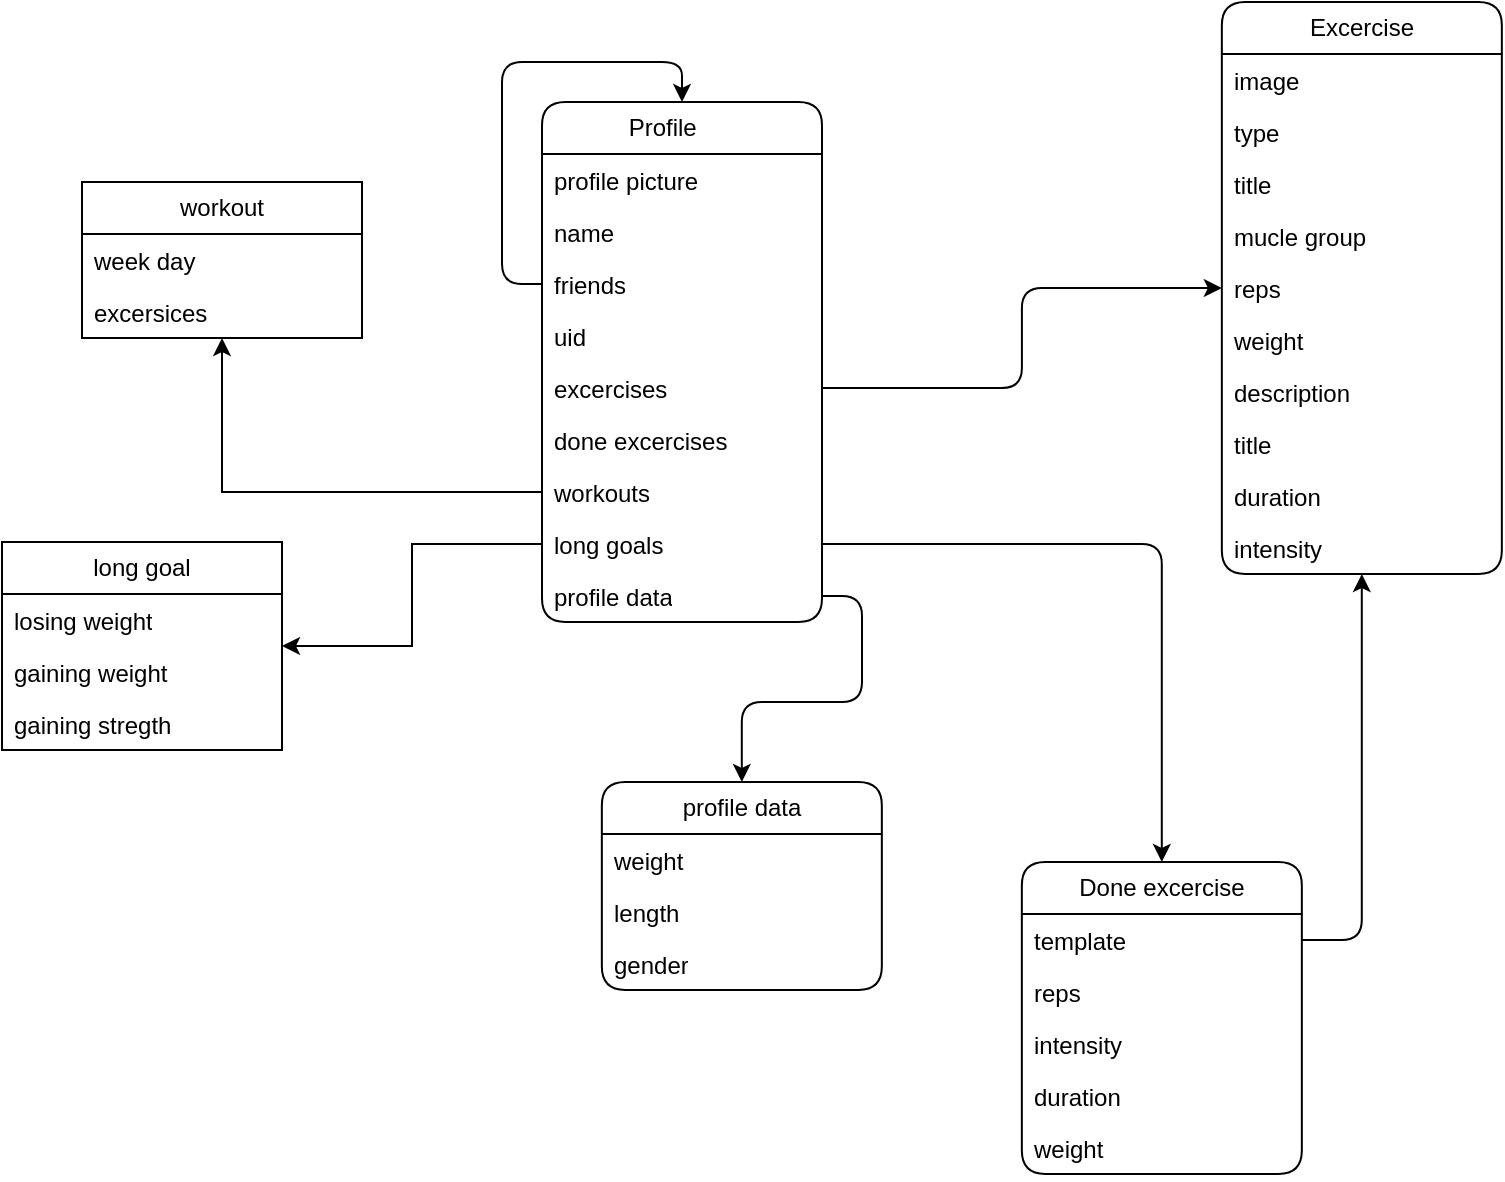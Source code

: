 <mxfile version="28.2.0">
  <diagram name="Page-1" id="yfBKrquoZL0sVrVRkgCo">
    <mxGraphModel dx="1328" dy="713" grid="1" gridSize="10" guides="1" tooltips="1" connect="1" arrows="1" fold="1" page="1" pageScale="1" pageWidth="1169" pageHeight="827" math="0" shadow="0">
      <root>
        <mxCell id="0" />
        <mxCell id="1" parent="0" />
        <mxCell id="JpIYD1GBFjZ5PXZJIk9o-1" value="Profile&lt;span style=&quot;white-space: pre;&quot;&gt;&#x9;&lt;/span&gt;" style="swimlane;fontStyle=0;childLayout=stackLayout;horizontal=1;startSize=26;fillColor=none;horizontalStack=0;resizeParent=1;resizeParentMax=0;resizeLast=0;collapsible=1;marginBottom=0;whiteSpace=wrap;html=1;rounded=1;" parent="1" vertex="1">
          <mxGeometry x="600.0" y="130" width="140" height="260" as="geometry" />
        </mxCell>
        <mxCell id="JpIYD1GBFjZ5PXZJIk9o-2" value="profile picture" style="text;strokeColor=none;fillColor=none;align=left;verticalAlign=top;spacingLeft=4;spacingRight=4;overflow=hidden;rotatable=0;points=[[0,0.5],[1,0.5]];portConstraint=eastwest;whiteSpace=wrap;html=1;rounded=1;" parent="JpIYD1GBFjZ5PXZJIk9o-1" vertex="1">
          <mxGeometry y="26" width="140" height="26" as="geometry" />
        </mxCell>
        <mxCell id="JpIYD1GBFjZ5PXZJIk9o-3" value="name" style="text;strokeColor=none;fillColor=none;align=left;verticalAlign=top;spacingLeft=4;spacingRight=4;overflow=hidden;rotatable=0;points=[[0,0.5],[1,0.5]];portConstraint=eastwest;whiteSpace=wrap;html=1;rounded=1;" parent="JpIYD1GBFjZ5PXZJIk9o-1" vertex="1">
          <mxGeometry y="52" width="140" height="26" as="geometry" />
        </mxCell>
        <mxCell id="JpIYD1GBFjZ5PXZJIk9o-5" style="edgeStyle=orthogonalEdgeStyle;rounded=1;orthogonalLoop=1;jettySize=auto;html=1;entryX=0.5;entryY=0;entryDx=0;entryDy=0;" parent="JpIYD1GBFjZ5PXZJIk9o-1" source="JpIYD1GBFjZ5PXZJIk9o-4" target="JpIYD1GBFjZ5PXZJIk9o-1" edge="1">
          <mxGeometry relative="1" as="geometry">
            <Array as="points">
              <mxPoint x="-20" y="91" />
              <mxPoint x="-20" y="-20" />
              <mxPoint x="70" y="-20" />
            </Array>
          </mxGeometry>
        </mxCell>
        <mxCell id="JpIYD1GBFjZ5PXZJIk9o-4" value="friends&amp;nbsp;" style="text;strokeColor=none;fillColor=none;align=left;verticalAlign=top;spacingLeft=4;spacingRight=4;overflow=hidden;rotatable=0;points=[[0,0.5],[1,0.5]];portConstraint=eastwest;whiteSpace=wrap;html=1;rounded=1;" parent="JpIYD1GBFjZ5PXZJIk9o-1" vertex="1">
          <mxGeometry y="78" width="140" height="26" as="geometry" />
        </mxCell>
        <mxCell id="JpIYD1GBFjZ5PXZJIk9o-7" value="uid" style="text;strokeColor=none;fillColor=none;align=left;verticalAlign=top;spacingLeft=4;spacingRight=4;overflow=hidden;rotatable=0;points=[[0,0.5],[1,0.5]];portConstraint=eastwest;whiteSpace=wrap;html=1;rounded=1;" parent="JpIYD1GBFjZ5PXZJIk9o-1" vertex="1">
          <mxGeometry y="104" width="140" height="26" as="geometry" />
        </mxCell>
        <mxCell id="JpIYD1GBFjZ5PXZJIk9o-6" value="excercises" style="text;strokeColor=none;fillColor=none;align=left;verticalAlign=top;spacingLeft=4;spacingRight=4;overflow=hidden;rotatable=0;points=[[0,0.5],[1,0.5]];portConstraint=eastwest;whiteSpace=wrap;html=1;rounded=1;" parent="JpIYD1GBFjZ5PXZJIk9o-1" vertex="1">
          <mxGeometry y="130" width="140" height="26" as="geometry" />
        </mxCell>
        <mxCell id="uljYoiM3M5sL8sJyQkRI-16" value="done excercises" style="text;strokeColor=none;fillColor=none;align=left;verticalAlign=top;spacingLeft=4;spacingRight=4;overflow=hidden;rotatable=0;points=[[0,0.5],[1,0.5]];portConstraint=eastwest;whiteSpace=wrap;html=1;rounded=1;" vertex="1" parent="JpIYD1GBFjZ5PXZJIk9o-1">
          <mxGeometry y="156" width="140" height="26" as="geometry" />
        </mxCell>
        <mxCell id="uljYoiM3M5sL8sJyQkRI-3" value="workouts" style="text;strokeColor=none;fillColor=none;align=left;verticalAlign=top;spacingLeft=4;spacingRight=4;overflow=hidden;rotatable=0;points=[[0,0.5],[1,0.5]];portConstraint=eastwest;whiteSpace=wrap;html=1;rounded=1;" vertex="1" parent="JpIYD1GBFjZ5PXZJIk9o-1">
          <mxGeometry y="182" width="140" height="26" as="geometry" />
        </mxCell>
        <mxCell id="JpIYD1GBFjZ5PXZJIk9o-9" value="&lt;div&gt;long goals&lt;/div&gt;&lt;div&gt;&lt;br&gt;&lt;/div&gt;" style="text;strokeColor=none;fillColor=none;align=left;verticalAlign=top;spacingLeft=4;spacingRight=4;overflow=hidden;rotatable=0;points=[[0,0.5],[1,0.5]];portConstraint=eastwest;whiteSpace=wrap;html=1;rounded=1;" parent="JpIYD1GBFjZ5PXZJIk9o-1" vertex="1">
          <mxGeometry y="208" width="140" height="26" as="geometry" />
        </mxCell>
        <mxCell id="JpIYD1GBFjZ5PXZJIk9o-8" value="profile data" style="text;strokeColor=none;fillColor=none;align=left;verticalAlign=top;spacingLeft=4;spacingRight=4;overflow=hidden;rotatable=0;points=[[0,0.5],[1,0.5]];portConstraint=eastwest;whiteSpace=wrap;html=1;rounded=1;" parent="JpIYD1GBFjZ5PXZJIk9o-1" vertex="1">
          <mxGeometry y="234" width="140" height="26" as="geometry" />
        </mxCell>
        <mxCell id="JpIYD1GBFjZ5PXZJIk9o-10" value="profile data" style="swimlane;fontStyle=0;childLayout=stackLayout;horizontal=1;startSize=26;fillColor=none;horizontalStack=0;resizeParent=1;resizeParentMax=0;resizeLast=0;collapsible=1;marginBottom=0;whiteSpace=wrap;html=1;rounded=1;" parent="1" vertex="1">
          <mxGeometry x="629.92" y="470" width="140" height="104" as="geometry" />
        </mxCell>
        <mxCell id="JpIYD1GBFjZ5PXZJIk9o-11" value="weight" style="text;strokeColor=none;fillColor=none;align=left;verticalAlign=top;spacingLeft=4;spacingRight=4;overflow=hidden;rotatable=0;points=[[0,0.5],[1,0.5]];portConstraint=eastwest;whiteSpace=wrap;html=1;rounded=1;" parent="JpIYD1GBFjZ5PXZJIk9o-10" vertex="1">
          <mxGeometry y="26" width="140" height="26" as="geometry" />
        </mxCell>
        <mxCell id="JpIYD1GBFjZ5PXZJIk9o-12" value="length" style="text;strokeColor=none;fillColor=none;align=left;verticalAlign=top;spacingLeft=4;spacingRight=4;overflow=hidden;rotatable=0;points=[[0,0.5],[1,0.5]];portConstraint=eastwest;whiteSpace=wrap;html=1;rounded=1;" parent="JpIYD1GBFjZ5PXZJIk9o-10" vertex="1">
          <mxGeometry y="52" width="140" height="26" as="geometry" />
        </mxCell>
        <mxCell id="JpIYD1GBFjZ5PXZJIk9o-14" value="gender" style="text;strokeColor=none;fillColor=none;align=left;verticalAlign=top;spacingLeft=4;spacingRight=4;overflow=hidden;rotatable=0;points=[[0,0.5],[1,0.5]];portConstraint=eastwest;whiteSpace=wrap;html=1;rounded=1;" parent="JpIYD1GBFjZ5PXZJIk9o-10" vertex="1">
          <mxGeometry y="78" width="140" height="26" as="geometry" />
        </mxCell>
        <mxCell id="JpIYD1GBFjZ5PXZJIk9o-17" value="Excercise" style="swimlane;fontStyle=0;childLayout=stackLayout;horizontal=1;startSize=26;fillColor=none;horizontalStack=0;resizeParent=1;resizeParentMax=0;resizeLast=0;collapsible=1;marginBottom=0;whiteSpace=wrap;html=1;rounded=1;" parent="1" vertex="1">
          <mxGeometry x="939.92" y="80" width="140" height="286" as="geometry" />
        </mxCell>
        <mxCell id="JpIYD1GBFjZ5PXZJIk9o-18" value="image" style="text;strokeColor=none;fillColor=none;align=left;verticalAlign=top;spacingLeft=4;spacingRight=4;overflow=hidden;rotatable=0;points=[[0,0.5],[1,0.5]];portConstraint=eastwest;whiteSpace=wrap;html=1;rounded=1;" parent="JpIYD1GBFjZ5PXZJIk9o-17" vertex="1">
          <mxGeometry y="26" width="140" height="26" as="geometry" />
        </mxCell>
        <mxCell id="uljYoiM3M5sL8sJyQkRI-1" value="type" style="text;strokeColor=none;fillColor=none;align=left;verticalAlign=top;spacingLeft=4;spacingRight=4;overflow=hidden;rotatable=0;points=[[0,0.5],[1,0.5]];portConstraint=eastwest;whiteSpace=wrap;html=1;rounded=1;" vertex="1" parent="JpIYD1GBFjZ5PXZJIk9o-17">
          <mxGeometry y="52" width="140" height="26" as="geometry" />
        </mxCell>
        <mxCell id="ne4cg7_UUnQiASvQQuK8-5" value="title" style="text;strokeColor=none;fillColor=none;align=left;verticalAlign=top;spacingLeft=4;spacingRight=4;overflow=hidden;rotatable=0;points=[[0,0.5],[1,0.5]];portConstraint=eastwest;whiteSpace=wrap;html=1;rounded=1;" parent="JpIYD1GBFjZ5PXZJIk9o-17" vertex="1">
          <mxGeometry y="78" width="140" height="26" as="geometry" />
        </mxCell>
        <mxCell id="JpIYD1GBFjZ5PXZJIk9o-19" value="&lt;div&gt;mucle group&lt;/div&gt;&lt;div&gt;&lt;br&gt;&lt;/div&gt;" style="text;strokeColor=none;fillColor=none;align=left;verticalAlign=top;spacingLeft=4;spacingRight=4;overflow=hidden;rotatable=0;points=[[0,0.5],[1,0.5]];portConstraint=eastwest;whiteSpace=wrap;html=1;rounded=1;" parent="JpIYD1GBFjZ5PXZJIk9o-17" vertex="1">
          <mxGeometry y="104" width="140" height="26" as="geometry" />
        </mxCell>
        <mxCell id="JpIYD1GBFjZ5PXZJIk9o-20" value="&lt;div&gt;reps&lt;/div&gt;&lt;div&gt;&lt;span style=&quot;white-space: pre;&quot;&gt;&#x9;&lt;/span&gt;&lt;span style=&quot;white-space: pre;&quot;&gt;&#x9;&lt;/span&gt;&lt;br&gt;&lt;/div&gt;" style="text;strokeColor=none;fillColor=none;align=left;verticalAlign=top;spacingLeft=4;spacingRight=4;overflow=hidden;rotatable=0;points=[[0,0.5],[1,0.5]];portConstraint=eastwest;whiteSpace=wrap;html=1;rounded=1;" parent="JpIYD1GBFjZ5PXZJIk9o-17" vertex="1">
          <mxGeometry y="130" width="140" height="26" as="geometry" />
        </mxCell>
        <mxCell id="ne4cg7_UUnQiASvQQuK8-1" value="weight&lt;span style=&quot;white-space: pre;&quot;&gt;&#x9;&lt;/span&gt;" style="text;strokeColor=none;fillColor=none;align=left;verticalAlign=top;spacingLeft=4;spacingRight=4;overflow=hidden;rotatable=0;points=[[0,0.5],[1,0.5]];portConstraint=eastwest;whiteSpace=wrap;html=1;rounded=1;" parent="JpIYD1GBFjZ5PXZJIk9o-17" vertex="1">
          <mxGeometry y="156" width="140" height="26" as="geometry" />
        </mxCell>
        <mxCell id="ne4cg7_UUnQiASvQQuK8-3" value="description" style="text;strokeColor=none;fillColor=none;align=left;verticalAlign=top;spacingLeft=4;spacingRight=4;overflow=hidden;rotatable=0;points=[[0,0.5],[1,0.5]];portConstraint=eastwest;whiteSpace=wrap;html=1;rounded=1;" parent="JpIYD1GBFjZ5PXZJIk9o-17" vertex="1">
          <mxGeometry y="182" width="140" height="26" as="geometry" />
        </mxCell>
        <mxCell id="ne4cg7_UUnQiASvQQuK8-4" value="title" style="text;strokeColor=none;fillColor=none;align=left;verticalAlign=top;spacingLeft=4;spacingRight=4;overflow=hidden;rotatable=0;points=[[0,0.5],[1,0.5]];portConstraint=eastwest;whiteSpace=wrap;html=1;rounded=1;" parent="JpIYD1GBFjZ5PXZJIk9o-17" vertex="1">
          <mxGeometry y="208" width="140" height="26" as="geometry" />
        </mxCell>
        <mxCell id="ne4cg7_UUnQiASvQQuK8-6" value="duration" style="text;strokeColor=none;fillColor=none;align=left;verticalAlign=top;spacingLeft=4;spacingRight=4;overflow=hidden;rotatable=0;points=[[0,0.5],[1,0.5]];portConstraint=eastwest;whiteSpace=wrap;html=1;rounded=1;" parent="JpIYD1GBFjZ5PXZJIk9o-17" vertex="1">
          <mxGeometry y="234" width="140" height="26" as="geometry" />
        </mxCell>
        <mxCell id="ne4cg7_UUnQiASvQQuK8-2" value="intensity" style="text;strokeColor=none;fillColor=none;align=left;verticalAlign=top;spacingLeft=4;spacingRight=4;overflow=hidden;rotatable=0;points=[[0,0.5],[1,0.5]];portConstraint=eastwest;whiteSpace=wrap;html=1;rounded=1;" parent="JpIYD1GBFjZ5PXZJIk9o-17" vertex="1">
          <mxGeometry y="260" width="140" height="26" as="geometry" />
        </mxCell>
        <mxCell id="ne4cg7_UUnQiASvQQuK8-7" style="edgeStyle=orthogonalEdgeStyle;rounded=1;orthogonalLoop=1;jettySize=auto;html=1;" parent="1" source="JpIYD1GBFjZ5PXZJIk9o-6" target="JpIYD1GBFjZ5PXZJIk9o-17" edge="1">
          <mxGeometry relative="1" as="geometry" />
        </mxCell>
        <mxCell id="ne4cg7_UUnQiASvQQuK8-8" value="Done excercise" style="swimlane;fontStyle=0;childLayout=stackLayout;horizontal=1;startSize=26;fillColor=none;horizontalStack=0;resizeParent=1;resizeParentMax=0;resizeLast=0;collapsible=1;marginBottom=0;whiteSpace=wrap;html=1;rounded=1;" parent="1" vertex="1">
          <mxGeometry x="839.92" y="510" width="140" height="156" as="geometry" />
        </mxCell>
        <mxCell id="ne4cg7_UUnQiASvQQuK8-9" value="template" style="text;strokeColor=none;fillColor=none;align=left;verticalAlign=top;spacingLeft=4;spacingRight=4;overflow=hidden;rotatable=0;points=[[0,0.5],[1,0.5]];portConstraint=eastwest;whiteSpace=wrap;html=1;rounded=1;" parent="ne4cg7_UUnQiASvQQuK8-8" vertex="1">
          <mxGeometry y="26" width="140" height="26" as="geometry" />
        </mxCell>
        <mxCell id="ne4cg7_UUnQiASvQQuK8-13" value="&lt;div&gt;reps&lt;/div&gt;&lt;div&gt;&lt;span style=&quot;white-space: pre;&quot;&gt;&#x9;&lt;/span&gt;&lt;span style=&quot;white-space: pre;&quot;&gt;&#x9;&lt;/span&gt;&lt;br&gt;&lt;/div&gt;" style="text;strokeColor=none;fillColor=none;align=left;verticalAlign=top;spacingLeft=4;spacingRight=4;overflow=hidden;rotatable=0;points=[[0,0.5],[1,0.5]];portConstraint=eastwest;whiteSpace=wrap;html=1;rounded=1;" parent="ne4cg7_UUnQiASvQQuK8-8" vertex="1">
          <mxGeometry y="52" width="140" height="26" as="geometry" />
        </mxCell>
        <mxCell id="ne4cg7_UUnQiASvQQuK8-16" value="intensity" style="text;strokeColor=none;fillColor=none;align=left;verticalAlign=top;spacingLeft=4;spacingRight=4;overflow=hidden;rotatable=0;points=[[0,0.5],[1,0.5]];portConstraint=eastwest;whiteSpace=wrap;html=1;rounded=1;" parent="ne4cg7_UUnQiASvQQuK8-8" vertex="1">
          <mxGeometry y="78" width="140" height="26" as="geometry" />
        </mxCell>
        <mxCell id="ne4cg7_UUnQiASvQQuK8-15" value="duration" style="text;strokeColor=none;fillColor=none;align=left;verticalAlign=top;spacingLeft=4;spacingRight=4;overflow=hidden;rotatable=0;points=[[0,0.5],[1,0.5]];portConstraint=eastwest;whiteSpace=wrap;html=1;rounded=1;" parent="ne4cg7_UUnQiASvQQuK8-8" vertex="1">
          <mxGeometry y="104" width="140" height="26" as="geometry" />
        </mxCell>
        <mxCell id="ne4cg7_UUnQiASvQQuK8-14" value="weight&lt;span style=&quot;white-space: pre;&quot;&gt;&#x9;&lt;/span&gt;" style="text;strokeColor=none;fillColor=none;align=left;verticalAlign=top;spacingLeft=4;spacingRight=4;overflow=hidden;rotatable=0;points=[[0,0.5],[1,0.5]];portConstraint=eastwest;whiteSpace=wrap;html=1;rounded=1;" parent="ne4cg7_UUnQiASvQQuK8-8" vertex="1">
          <mxGeometry y="130" width="140" height="26" as="geometry" />
        </mxCell>
        <mxCell id="ne4cg7_UUnQiASvQQuK8-18" style="edgeStyle=orthogonalEdgeStyle;rounded=1;orthogonalLoop=1;jettySize=auto;html=1;" parent="1" source="JpIYD1GBFjZ5PXZJIk9o-9" target="ne4cg7_UUnQiASvQQuK8-8" edge="1">
          <mxGeometry relative="1" as="geometry" />
        </mxCell>
        <mxCell id="ne4cg7_UUnQiASvQQuK8-20" style="edgeStyle=orthogonalEdgeStyle;rounded=1;orthogonalLoop=1;jettySize=auto;html=1;" parent="1" source="ne4cg7_UUnQiASvQQuK8-9" target="JpIYD1GBFjZ5PXZJIk9o-17" edge="1">
          <mxGeometry relative="1" as="geometry" />
        </mxCell>
        <mxCell id="uljYoiM3M5sL8sJyQkRI-4" style="edgeStyle=orthogonalEdgeStyle;rounded=1;hachureGap=4;orthogonalLoop=1;jettySize=auto;html=1;fontFamily=Architects Daughter;fontSource=https%3A%2F%2Ffonts.googleapis.com%2Fcss%3Ffamily%3DArchitects%2BDaughter;" edge="1" parent="1" source="JpIYD1GBFjZ5PXZJIk9o-8" target="JpIYD1GBFjZ5PXZJIk9o-10">
          <mxGeometry relative="1" as="geometry" />
        </mxCell>
        <mxCell id="uljYoiM3M5sL8sJyQkRI-9" value="long goal" style="swimlane;fontStyle=0;childLayout=stackLayout;horizontal=1;startSize=26;fillColor=none;horizontalStack=0;resizeParent=1;resizeParentMax=0;resizeLast=0;collapsible=1;marginBottom=0;whiteSpace=wrap;html=1;" vertex="1" parent="1">
          <mxGeometry x="330" y="350" width="140" height="104" as="geometry" />
        </mxCell>
        <mxCell id="uljYoiM3M5sL8sJyQkRI-11" value="losing weight" style="text;strokeColor=none;fillColor=none;align=left;verticalAlign=top;spacingLeft=4;spacingRight=4;overflow=hidden;rotatable=0;points=[[0,0.5],[1,0.5]];portConstraint=eastwest;whiteSpace=wrap;html=1;" vertex="1" parent="uljYoiM3M5sL8sJyQkRI-9">
          <mxGeometry y="26" width="140" height="26" as="geometry" />
        </mxCell>
        <mxCell id="uljYoiM3M5sL8sJyQkRI-14" value="gaining weight" style="text;strokeColor=none;fillColor=none;align=left;verticalAlign=top;spacingLeft=4;spacingRight=4;overflow=hidden;rotatable=0;points=[[0,0.5],[1,0.5]];portConstraint=eastwest;whiteSpace=wrap;html=1;" vertex="1" parent="uljYoiM3M5sL8sJyQkRI-9">
          <mxGeometry y="52" width="140" height="26" as="geometry" />
        </mxCell>
        <mxCell id="uljYoiM3M5sL8sJyQkRI-13" value="gaining stregth" style="text;strokeColor=none;fillColor=none;align=left;verticalAlign=top;spacingLeft=4;spacingRight=4;overflow=hidden;rotatable=0;points=[[0,0.5],[1,0.5]];portConstraint=eastwest;whiteSpace=wrap;html=1;" vertex="1" parent="uljYoiM3M5sL8sJyQkRI-9">
          <mxGeometry y="78" width="140" height="26" as="geometry" />
        </mxCell>
        <mxCell id="uljYoiM3M5sL8sJyQkRI-15" style="edgeStyle=orthogonalEdgeStyle;rounded=0;orthogonalLoop=1;jettySize=auto;html=1;" edge="1" parent="1" source="JpIYD1GBFjZ5PXZJIk9o-9" target="uljYoiM3M5sL8sJyQkRI-9">
          <mxGeometry relative="1" as="geometry" />
        </mxCell>
        <mxCell id="uljYoiM3M5sL8sJyQkRI-17" value="workout" style="swimlane;fontStyle=0;childLayout=stackLayout;horizontal=1;startSize=26;fillColor=none;horizontalStack=0;resizeParent=1;resizeParentMax=0;resizeLast=0;collapsible=1;marginBottom=0;whiteSpace=wrap;html=1;" vertex="1" parent="1">
          <mxGeometry x="370" y="170" width="140" height="78" as="geometry" />
        </mxCell>
        <mxCell id="uljYoiM3M5sL8sJyQkRI-18" value="week day" style="text;strokeColor=none;fillColor=none;align=left;verticalAlign=top;spacingLeft=4;spacingRight=4;overflow=hidden;rotatable=0;points=[[0,0.5],[1,0.5]];portConstraint=eastwest;whiteSpace=wrap;html=1;" vertex="1" parent="uljYoiM3M5sL8sJyQkRI-17">
          <mxGeometry y="26" width="140" height="26" as="geometry" />
        </mxCell>
        <mxCell id="uljYoiM3M5sL8sJyQkRI-19" value="excersices" style="text;strokeColor=none;fillColor=none;align=left;verticalAlign=top;spacingLeft=4;spacingRight=4;overflow=hidden;rotatable=0;points=[[0,0.5],[1,0.5]];portConstraint=eastwest;whiteSpace=wrap;html=1;" vertex="1" parent="uljYoiM3M5sL8sJyQkRI-17">
          <mxGeometry y="52" width="140" height="26" as="geometry" />
        </mxCell>
        <mxCell id="uljYoiM3M5sL8sJyQkRI-21" style="edgeStyle=orthogonalEdgeStyle;rounded=0;orthogonalLoop=1;jettySize=auto;html=1;" edge="1" parent="1" source="uljYoiM3M5sL8sJyQkRI-3" target="uljYoiM3M5sL8sJyQkRI-17">
          <mxGeometry relative="1" as="geometry" />
        </mxCell>
      </root>
    </mxGraphModel>
  </diagram>
</mxfile>

